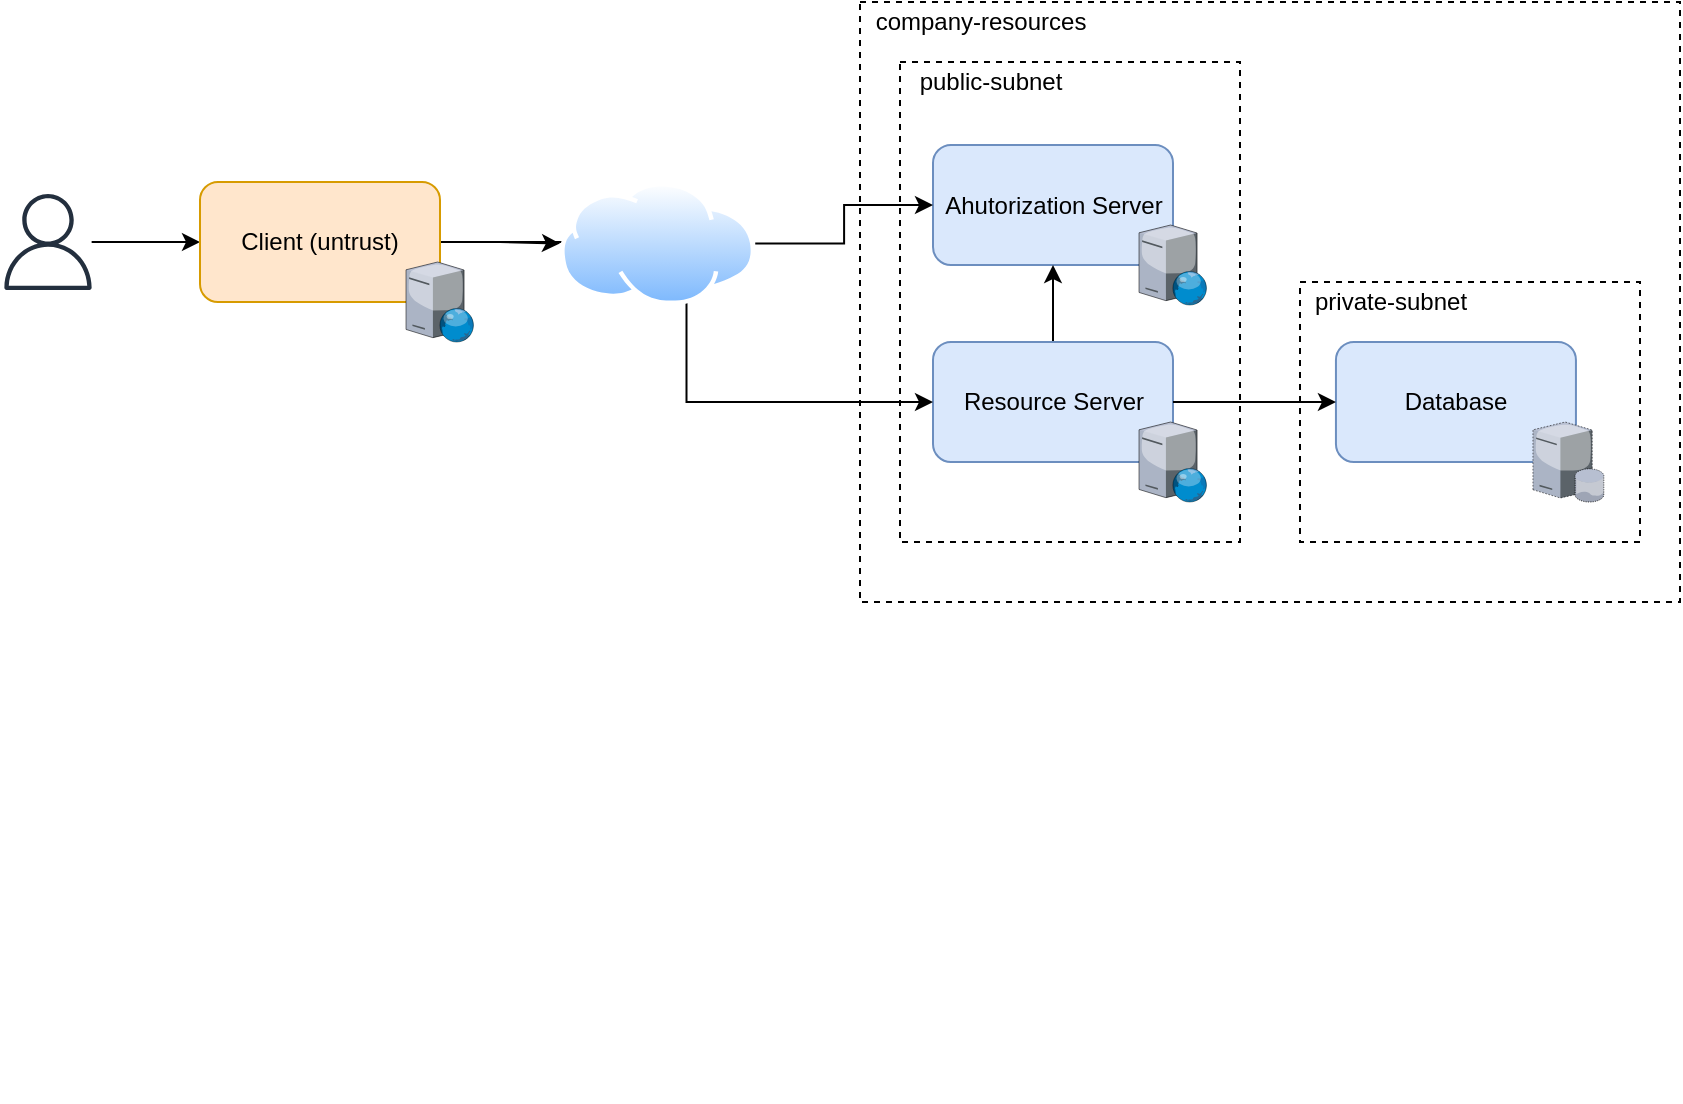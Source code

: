 <mxfile version="15.4.0" type="device"><diagram id="HLL6AKhtHrPLFRNVJ5mK" name="Page-1"><mxGraphModel dx="2272" dy="1846" grid="1" gridSize="10" guides="1" tooltips="1" connect="1" arrows="1" fold="1" page="1" pageScale="1" pageWidth="850" pageHeight="1100" math="0" shadow="0"><root><mxCell id="0"/><mxCell id="1" parent="0"/><mxCell id="PPYA4yfh96B2Du2QFmlW-15" value="" style="group" vertex="1" connectable="0" parent="1"><mxGeometry x="370" y="-40" width="410" height="550" as="geometry"/></mxCell><mxCell id="PPYA4yfh96B2Du2QFmlW-13" value="" style="rounded=0;whiteSpace=wrap;html=1;dashed=1;" vertex="1" parent="PPYA4yfh96B2Du2QFmlW-15"><mxGeometry width="410" height="300" as="geometry"/></mxCell><mxCell id="PPYA4yfh96B2Du2QFmlW-14" value="company-resources" style="text;html=1;align=center;verticalAlign=middle;resizable=0;points=[];autosize=1;strokeColor=none;fillColor=none;" vertex="1" parent="PPYA4yfh96B2Du2QFmlW-15"><mxGeometry width="120" height="20" as="geometry"/></mxCell><mxCell id="PPYA4yfh96B2Du2QFmlW-22" value="" style="group" vertex="1" connectable="0" parent="PPYA4yfh96B2Du2QFmlW-15"><mxGeometry x="20" y="30" width="170" height="240" as="geometry"/></mxCell><mxCell id="PPYA4yfh96B2Du2QFmlW-23" value="" style="rounded=0;whiteSpace=wrap;html=1;dashed=1;" vertex="1" parent="PPYA4yfh96B2Du2QFmlW-22"><mxGeometry width="170" height="240" as="geometry"/></mxCell><mxCell id="PPYA4yfh96B2Du2QFmlW-24" value="public-subnet" style="text;html=1;align=center;verticalAlign=middle;resizable=0;points=[];autosize=1;strokeColor=none;fillColor=none;" vertex="1" parent="PPYA4yfh96B2Du2QFmlW-22"><mxGeometry width="90" height="20" as="geometry"/></mxCell><mxCell id="PPYA4yfh96B2Du2QFmlW-9" value="Ahutorization Server" style="rounded=1;whiteSpace=wrap;html=1;fillColor=#dae8fc;strokeColor=#6c8ebf;" vertex="1" parent="PPYA4yfh96B2Du2QFmlW-22"><mxGeometry x="16.5" y="41.5" width="120" height="60" as="geometry"/></mxCell><mxCell id="PPYA4yfh96B2Du2QFmlW-10" value="" style="verticalLabelPosition=bottom;sketch=0;aspect=fixed;html=1;verticalAlign=top;strokeColor=none;align=center;outlineConnect=0;shape=mxgraph.citrix.web_server;" vertex="1" parent="PPYA4yfh96B2Du2QFmlW-22"><mxGeometry x="119.5" y="81.5" width="34" height="40" as="geometry"/></mxCell><mxCell id="PPYA4yfh96B2Du2QFmlW-33" style="edgeStyle=orthogonalEdgeStyle;rounded=0;orthogonalLoop=1;jettySize=auto;html=1;entryX=0.5;entryY=1;entryDx=0;entryDy=0;" edge="1" parent="PPYA4yfh96B2Du2QFmlW-22" source="PPYA4yfh96B2Du2QFmlW-1" target="PPYA4yfh96B2Du2QFmlW-9"><mxGeometry relative="1" as="geometry"/></mxCell><mxCell id="PPYA4yfh96B2Du2QFmlW-1" value="Resource Server" style="rounded=1;whiteSpace=wrap;html=1;fillColor=#dae8fc;strokeColor=#6c8ebf;" vertex="1" parent="PPYA4yfh96B2Du2QFmlW-22"><mxGeometry x="16.5" y="140" width="120" height="60" as="geometry"/></mxCell><mxCell id="PPYA4yfh96B2Du2QFmlW-8" value="" style="verticalLabelPosition=bottom;sketch=0;aspect=fixed;html=1;verticalAlign=top;strokeColor=none;align=center;outlineConnect=0;shape=mxgraph.citrix.web_server;" vertex="1" parent="PPYA4yfh96B2Du2QFmlW-22"><mxGeometry x="119.5" y="180" width="34" height="40" as="geometry"/></mxCell><mxCell id="PPYA4yfh96B2Du2QFmlW-26" value="" style="group" vertex="1" connectable="0" parent="PPYA4yfh96B2Du2QFmlW-15"><mxGeometry x="220" y="140" width="170" height="130" as="geometry"/></mxCell><mxCell id="PPYA4yfh96B2Du2QFmlW-27" value="" style="rounded=0;whiteSpace=wrap;html=1;dashed=1;" vertex="1" parent="PPYA4yfh96B2Du2QFmlW-26"><mxGeometry width="170" height="130" as="geometry"/></mxCell><mxCell id="PPYA4yfh96B2Du2QFmlW-28" value="private-subnet" style="text;html=1;align=center;verticalAlign=middle;resizable=0;points=[];autosize=1;strokeColor=none;fillColor=none;" vertex="1" parent="PPYA4yfh96B2Du2QFmlW-26"><mxGeometry width="90" height="20" as="geometry"/></mxCell><mxCell id="PPYA4yfh96B2Du2QFmlW-29" value="Database" style="rounded=1;whiteSpace=wrap;html=1;fillColor=#dae8fc;strokeColor=#6c8ebf;" vertex="1" parent="PPYA4yfh96B2Du2QFmlW-26"><mxGeometry x="17.97" y="30" width="120" height="60" as="geometry"/></mxCell><mxCell id="PPYA4yfh96B2Du2QFmlW-31" value="" style="verticalLabelPosition=bottom;sketch=0;aspect=fixed;html=1;verticalAlign=top;strokeColor=none;align=center;outlineConnect=0;shape=mxgraph.citrix.database_server;dashed=1;" vertex="1" parent="PPYA4yfh96B2Du2QFmlW-26"><mxGeometry x="116.47" y="70" width="35.56" height="40" as="geometry"/></mxCell><mxCell id="PPYA4yfh96B2Du2QFmlW-32" style="edgeStyle=orthogonalEdgeStyle;rounded=0;orthogonalLoop=1;jettySize=auto;html=1;" edge="1" parent="PPYA4yfh96B2Du2QFmlW-15" source="PPYA4yfh96B2Du2QFmlW-1" target="PPYA4yfh96B2Du2QFmlW-29"><mxGeometry relative="1" as="geometry"/></mxCell><mxCell id="PPYA4yfh96B2Du2QFmlW-18" style="edgeStyle=orthogonalEdgeStyle;rounded=0;orthogonalLoop=1;jettySize=auto;html=1;" edge="1" parent="1" source="PPYA4yfh96B2Du2QFmlW-11" target="PPYA4yfh96B2Du2QFmlW-9"><mxGeometry relative="1" as="geometry"/></mxCell><mxCell id="PPYA4yfh96B2Du2QFmlW-34" style="edgeStyle=orthogonalEdgeStyle;rounded=0;orthogonalLoop=1;jettySize=auto;html=1;" edge="1" parent="1" source="PPYA4yfh96B2Du2QFmlW-12" target="PPYA4yfh96B2Du2QFmlW-16"><mxGeometry relative="1" as="geometry"/></mxCell><mxCell id="PPYA4yfh96B2Du2QFmlW-12" value="" style="sketch=0;outlineConnect=0;fontColor=#232F3E;gradientColor=none;fillColor=#232F3E;strokeColor=none;dashed=0;verticalLabelPosition=bottom;verticalAlign=top;align=center;html=1;fontSize=12;fontStyle=0;aspect=fixed;pointerEvents=1;shape=mxgraph.aws4.user;" vertex="1" parent="1"><mxGeometry x="-60" y="56" width="48" height="48" as="geometry"/></mxCell><mxCell id="PPYA4yfh96B2Du2QFmlW-19" style="edgeStyle=orthogonalEdgeStyle;rounded=0;orthogonalLoop=1;jettySize=auto;html=1;" edge="1" parent="1" source="PPYA4yfh96B2Du2QFmlW-16" target="PPYA4yfh96B2Du2QFmlW-11"><mxGeometry relative="1" as="geometry"/></mxCell><mxCell id="PPYA4yfh96B2Du2QFmlW-20" style="edgeStyle=orthogonalEdgeStyle;rounded=0;orthogonalLoop=1;jettySize=auto;html=1;entryX=0;entryY=0.5;entryDx=0;entryDy=0;" edge="1" parent="1" source="PPYA4yfh96B2Du2QFmlW-16" target="PPYA4yfh96B2Du2QFmlW-1"><mxGeometry relative="1" as="geometry"/></mxCell><mxCell id="PPYA4yfh96B2Du2QFmlW-16" value="Client (untrust)" style="rounded=1;whiteSpace=wrap;html=1;fillColor=#ffe6cc;strokeColor=#d79b00;" vertex="1" parent="1"><mxGeometry x="40" y="50" width="120" height="60" as="geometry"/></mxCell><mxCell id="PPYA4yfh96B2Du2QFmlW-17" value="" style="verticalLabelPosition=bottom;sketch=0;aspect=fixed;html=1;verticalAlign=top;strokeColor=none;align=center;outlineConnect=0;shape=mxgraph.citrix.web_server;" vertex="1" parent="1"><mxGeometry x="143" y="90" width="34" height="40" as="geometry"/></mxCell><mxCell id="PPYA4yfh96B2Du2QFmlW-11" value="" style="aspect=fixed;perimeter=ellipsePerimeter;html=1;align=center;shadow=0;dashed=0;spacingTop=3;image;image=img/lib/active_directory/internet_cloud.svg;" vertex="1" parent="1"><mxGeometry x="220" y="50" width="97.62" height="61.5" as="geometry"/></mxCell></root></mxGraphModel></diagram></mxfile>